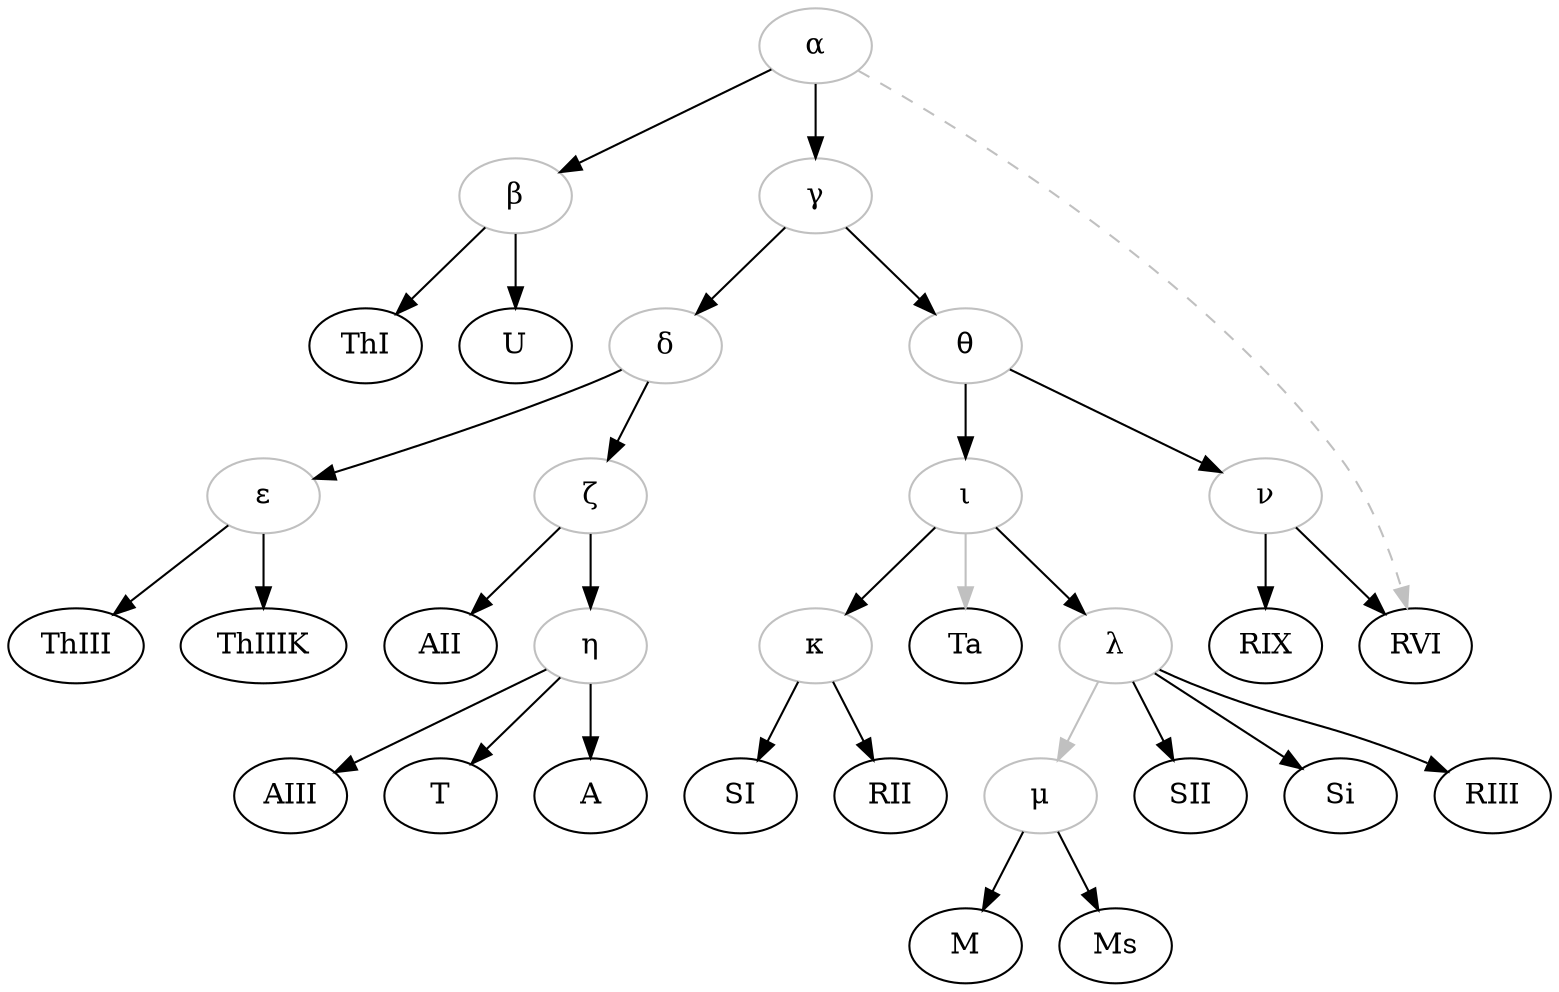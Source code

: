 digraph {

    alpha -> beta;
    beta -> ThI;
    beta -> U; 
    alpha -> gama; 
    gama -> delta;
    delta -> epsilon;
    gama -> theta;
    epsilon -> ThIII;
    epsilon -> ThIIIK;
    delta -> zeta;
    zeta -> AII; 
    zeta -> eta;
    eta -> AIII;
    eta -> T;
    eta -> A;
    theta -> iota;
    theta -> nu;
    iota -> kappa;
    kappa -> SI;
    kappa -> RII;
    iota -> Ta [color="grey"];
    iota -> lambda;
    lambda -> mu [color="grey"];
    mu -> M;
    mu -> Ms;
    lambda -> SII;
    lambda -> Si;
    lambda -> RIII;
    nu -> RVI;
    nu -> RIX;
    alpha -> RVI [style="dashed", color="grey"];

    # Grey color is used for hypothetical nodes; labels can be redefined if needed
    alpha[color="grey", label="α"];
    beta[color="grey", label="β"];
    gama[color="grey", label="γ"];
    delta[color="grey", label="δ"];
    theta[color="grey", label="θ"];
    epsilon[color="grey", label="ε"];
    zeta[color="grey", label="ζ"];
    eta[color="grey", label="η"];
    iota[color="grey", label="ι"];
    nu[color="grey", label="ν"];
    kappa[color="grey", label="κ"];
    lambda[color="grey", label="λ"];
    mu[color="grey", label="μ"];
}
